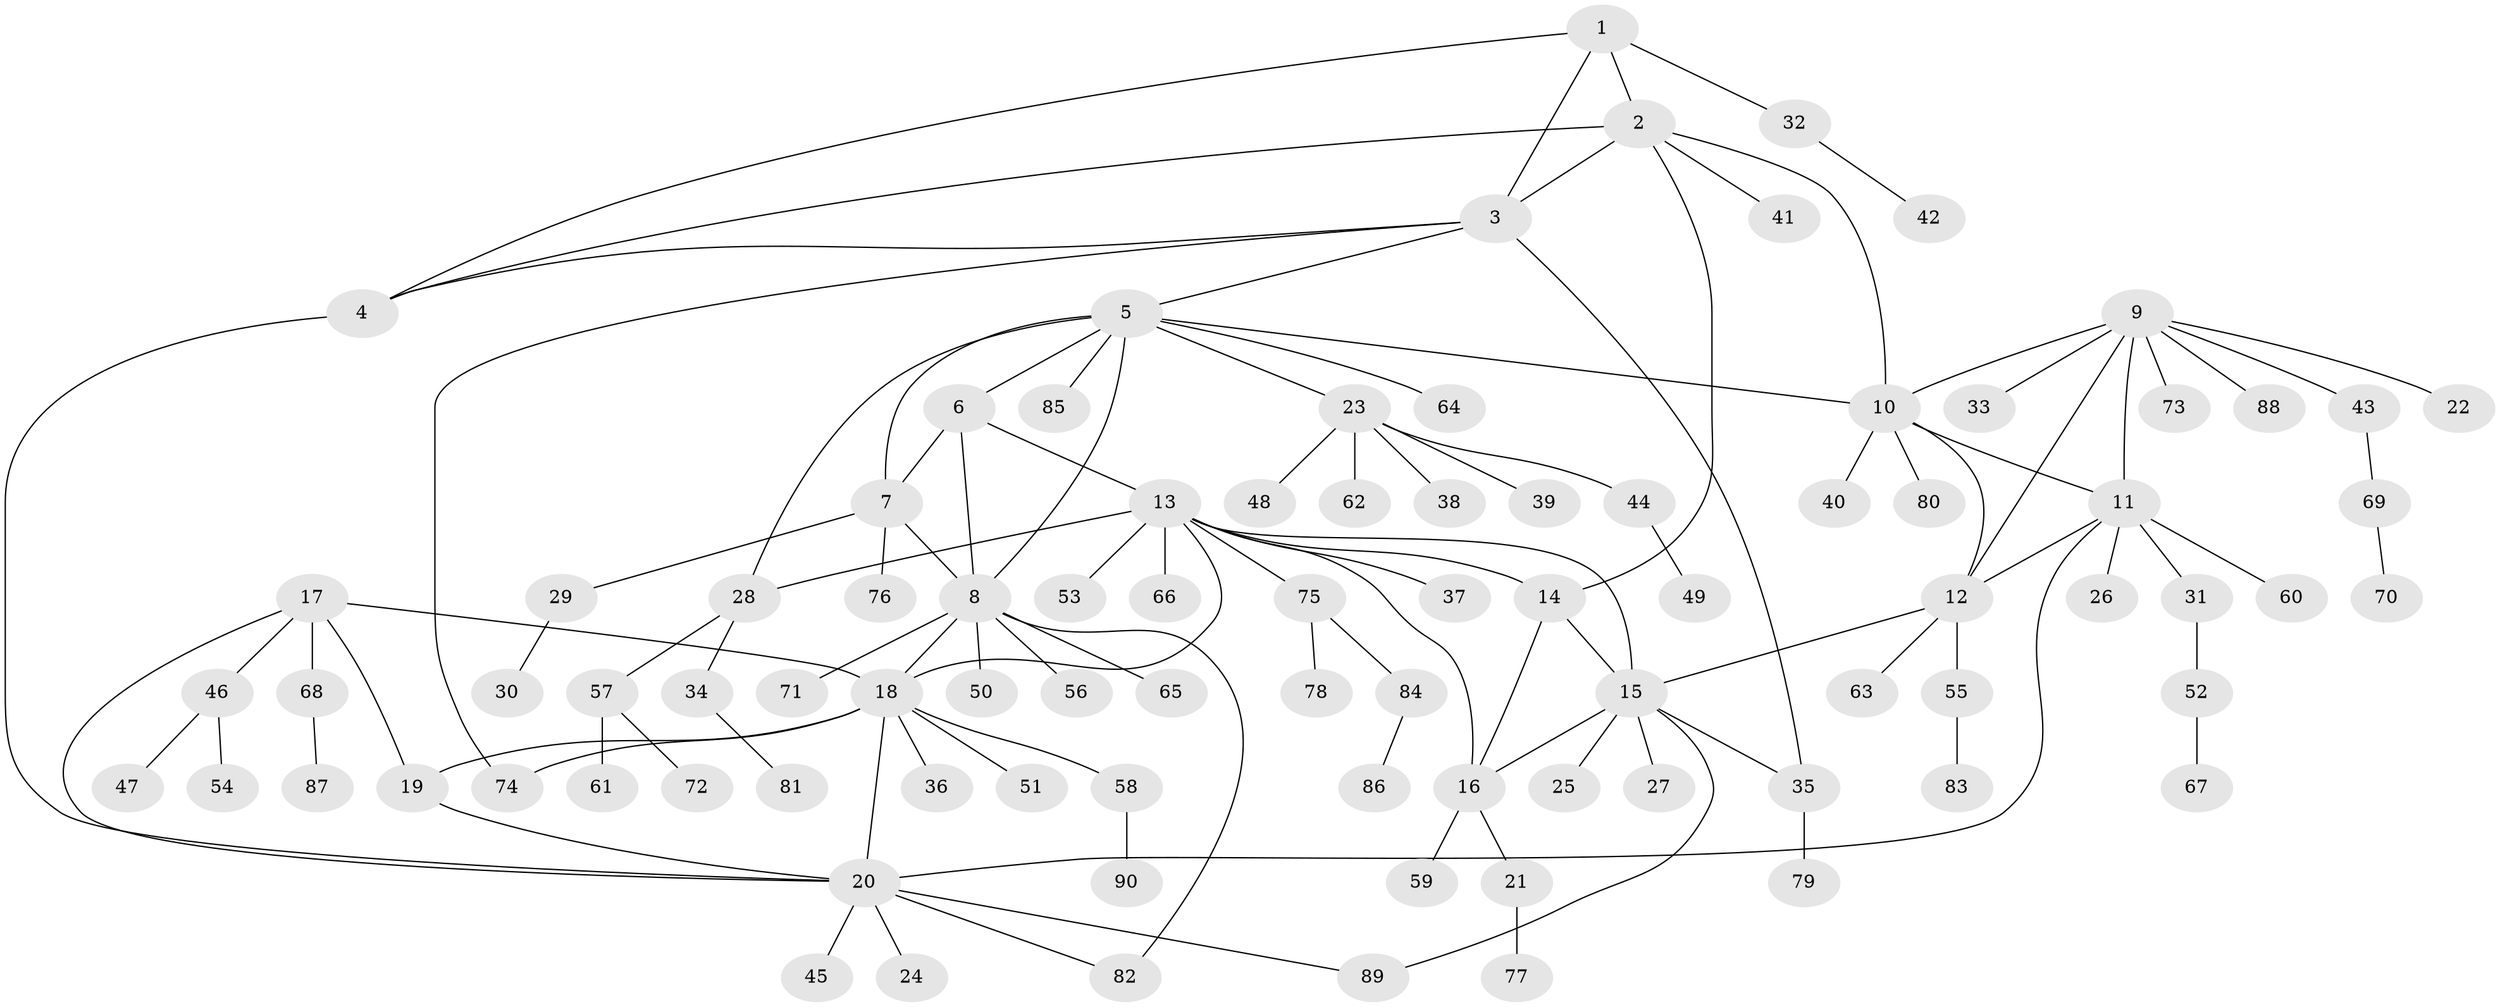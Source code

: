 // coarse degree distribution, {3: 0.01818181818181818, 6: 0.07272727272727272, 4: 0.12727272727272726, 2: 0.16363636363636364, 7: 0.05454545454545454, 5: 0.05454545454545454, 1: 0.4727272727272727, 9: 0.01818181818181818, 8: 0.01818181818181818}
// Generated by graph-tools (version 1.1) at 2025/37/03/04/25 23:37:51]
// undirected, 90 vertices, 115 edges
graph export_dot {
  node [color=gray90,style=filled];
  1;
  2;
  3;
  4;
  5;
  6;
  7;
  8;
  9;
  10;
  11;
  12;
  13;
  14;
  15;
  16;
  17;
  18;
  19;
  20;
  21;
  22;
  23;
  24;
  25;
  26;
  27;
  28;
  29;
  30;
  31;
  32;
  33;
  34;
  35;
  36;
  37;
  38;
  39;
  40;
  41;
  42;
  43;
  44;
  45;
  46;
  47;
  48;
  49;
  50;
  51;
  52;
  53;
  54;
  55;
  56;
  57;
  58;
  59;
  60;
  61;
  62;
  63;
  64;
  65;
  66;
  67;
  68;
  69;
  70;
  71;
  72;
  73;
  74;
  75;
  76;
  77;
  78;
  79;
  80;
  81;
  82;
  83;
  84;
  85;
  86;
  87;
  88;
  89;
  90;
  1 -- 2;
  1 -- 3;
  1 -- 4;
  1 -- 32;
  2 -- 3;
  2 -- 4;
  2 -- 10;
  2 -- 14;
  2 -- 41;
  3 -- 4;
  3 -- 5;
  3 -- 35;
  3 -- 74;
  4 -- 20;
  5 -- 6;
  5 -- 7;
  5 -- 8;
  5 -- 10;
  5 -- 23;
  5 -- 28;
  5 -- 64;
  5 -- 85;
  6 -- 7;
  6 -- 8;
  6 -- 13;
  7 -- 8;
  7 -- 29;
  7 -- 76;
  8 -- 18;
  8 -- 50;
  8 -- 56;
  8 -- 65;
  8 -- 71;
  8 -- 82;
  9 -- 10;
  9 -- 11;
  9 -- 12;
  9 -- 22;
  9 -- 33;
  9 -- 43;
  9 -- 73;
  9 -- 88;
  10 -- 11;
  10 -- 12;
  10 -- 40;
  10 -- 80;
  11 -- 12;
  11 -- 20;
  11 -- 26;
  11 -- 31;
  11 -- 60;
  12 -- 15;
  12 -- 55;
  12 -- 63;
  13 -- 14;
  13 -- 15;
  13 -- 16;
  13 -- 18;
  13 -- 28;
  13 -- 37;
  13 -- 53;
  13 -- 66;
  13 -- 75;
  14 -- 15;
  14 -- 16;
  15 -- 16;
  15 -- 25;
  15 -- 27;
  15 -- 35;
  15 -- 89;
  16 -- 21;
  16 -- 59;
  17 -- 18;
  17 -- 19;
  17 -- 20;
  17 -- 46;
  17 -- 68;
  18 -- 19;
  18 -- 20;
  18 -- 36;
  18 -- 51;
  18 -- 58;
  18 -- 74;
  19 -- 20;
  20 -- 24;
  20 -- 45;
  20 -- 82;
  20 -- 89;
  21 -- 77;
  23 -- 38;
  23 -- 39;
  23 -- 44;
  23 -- 48;
  23 -- 62;
  28 -- 34;
  28 -- 57;
  29 -- 30;
  31 -- 52;
  32 -- 42;
  34 -- 81;
  35 -- 79;
  43 -- 69;
  44 -- 49;
  46 -- 47;
  46 -- 54;
  52 -- 67;
  55 -- 83;
  57 -- 61;
  57 -- 72;
  58 -- 90;
  68 -- 87;
  69 -- 70;
  75 -- 78;
  75 -- 84;
  84 -- 86;
}
